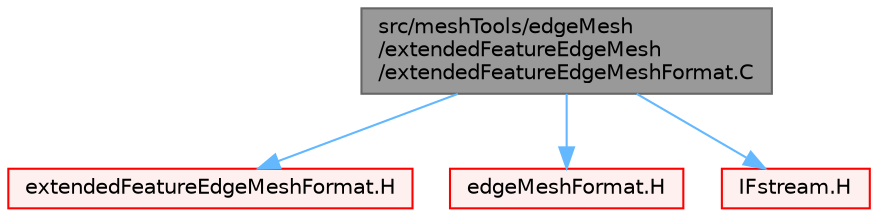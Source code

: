 digraph "src/meshTools/edgeMesh/extendedFeatureEdgeMesh/extendedFeatureEdgeMeshFormat.C"
{
 // LATEX_PDF_SIZE
  bgcolor="transparent";
  edge [fontname=Helvetica,fontsize=10,labelfontname=Helvetica,labelfontsize=10];
  node [fontname=Helvetica,fontsize=10,shape=box,height=0.2,width=0.4];
  Node1 [id="Node000001",label="src/meshTools/edgeMesh\l/extendedFeatureEdgeMesh\l/extendedFeatureEdgeMeshFormat.C",height=0.2,width=0.4,color="gray40", fillcolor="grey60", style="filled", fontcolor="black",tooltip=" "];
  Node1 -> Node2 [id="edge1_Node000001_Node000002",color="steelblue1",style="solid",tooltip=" "];
  Node2 [id="Node000002",label="extendedFeatureEdgeMeshFormat.H",height=0.2,width=0.4,color="red", fillcolor="#FFF0F0", style="filled",URL="$extendedFeatureEdgeMeshFormat_8H.html",tooltip=" "];
  Node1 -> Node225 [id="edge2_Node000001_Node000225",color="steelblue1",style="solid",tooltip=" "];
  Node225 [id="Node000225",label="edgeMeshFormat.H",height=0.2,width=0.4,color="red", fillcolor="#FFF0F0", style="filled",URL="$edgeMeshFormat_8H.html",tooltip=" "];
  Node1 -> Node229 [id="edge3_Node000001_Node000229",color="steelblue1",style="solid",tooltip=" "];
  Node229 [id="Node000229",label="IFstream.H",height=0.2,width=0.4,color="red", fillcolor="#FFF0F0", style="filled",URL="$IFstream_8H.html",tooltip=" "];
}
